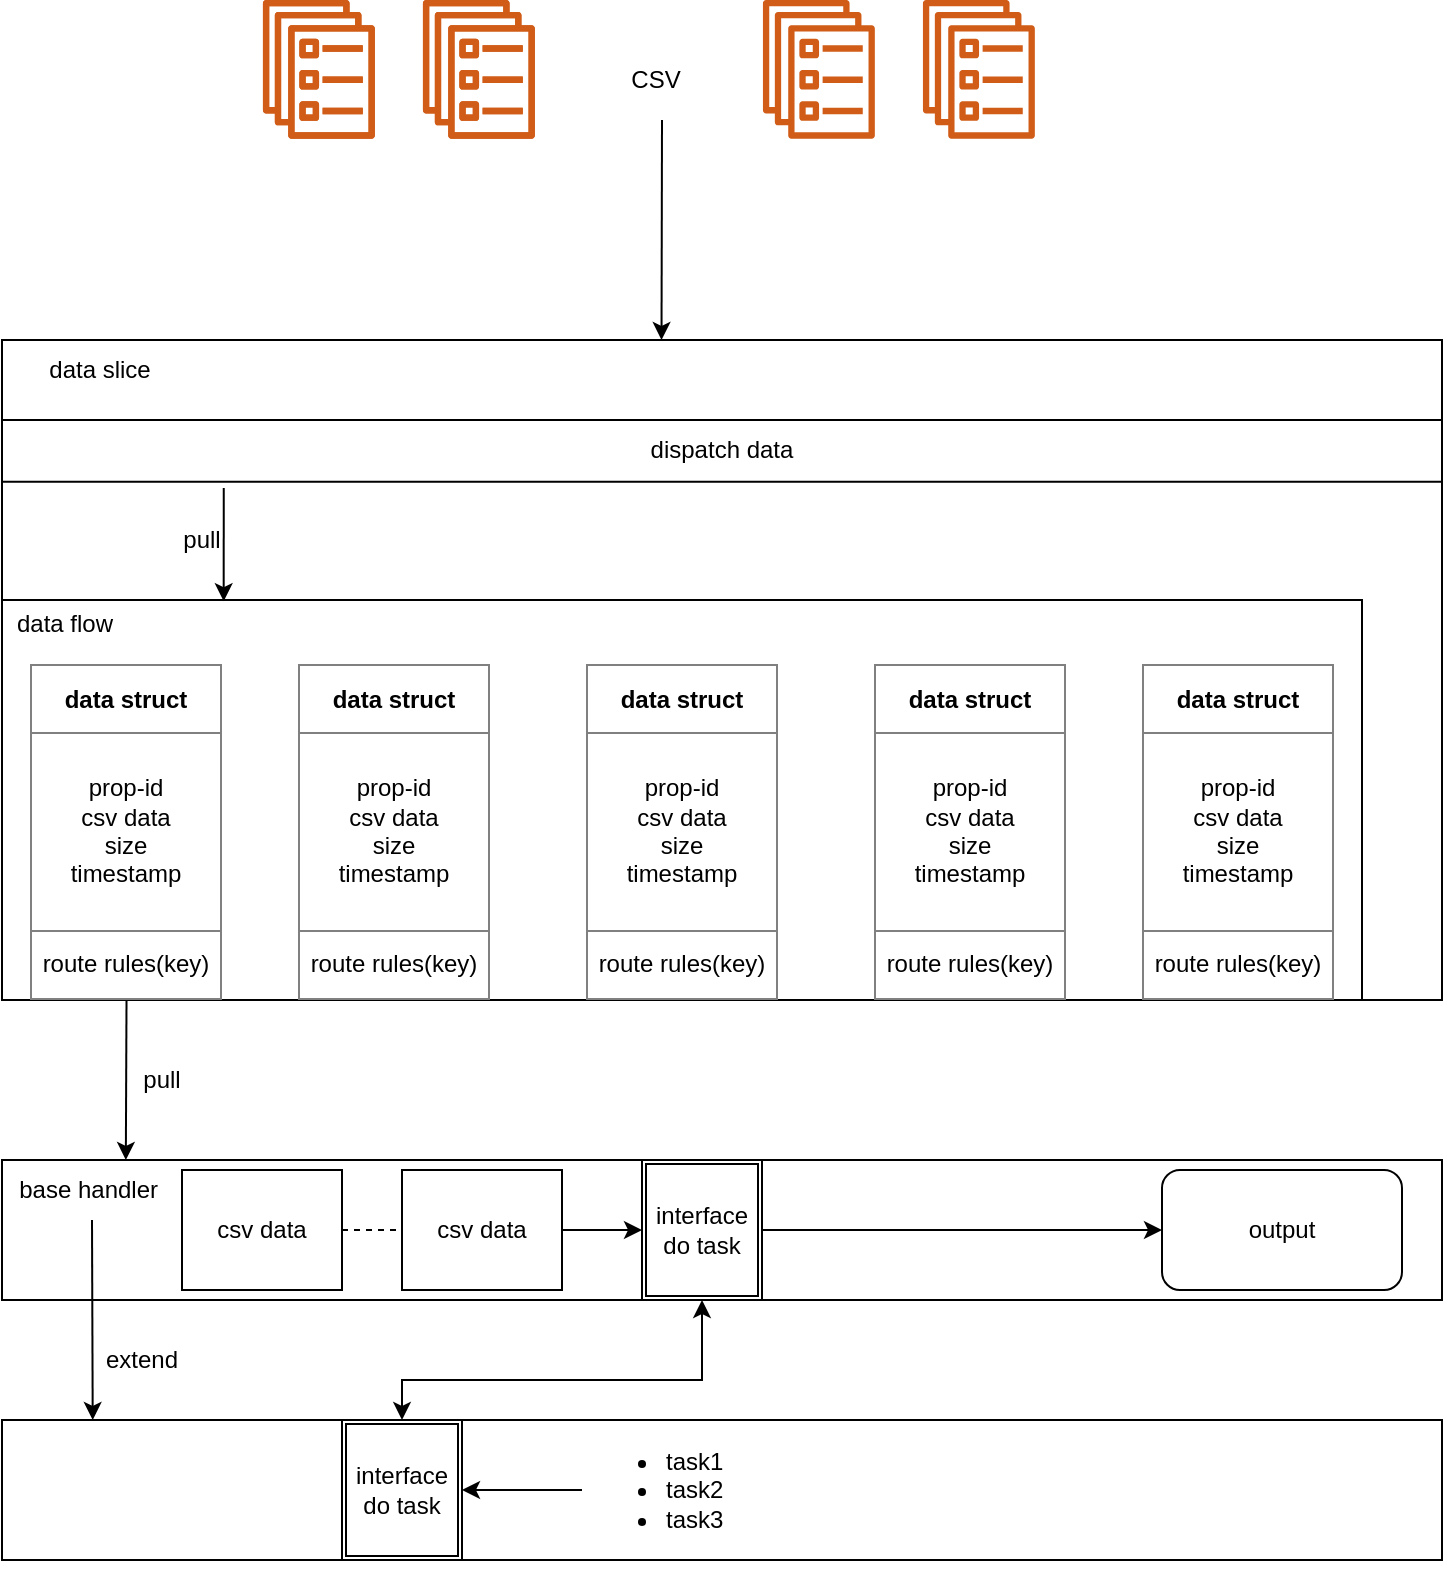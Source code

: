 <mxfile version="14.5.3" type="github">
  <diagram id="Ht1M8jgEwFfnCIfOTk4-" name="Page-1">
    <mxGraphModel dx="782" dy="1263" grid="1" gridSize="10" guides="1" tooltips="1" connect="1" arrows="1" fold="1" page="1" pageScale="1" pageWidth="1169" pageHeight="827" math="0" shadow="0">
      <root>
        <mxCell id="0" />
        <mxCell id="1" parent="0" />
        <mxCell id="SVmz3g7F0THpbIimjzE1-8" value="" style="group" vertex="1" connectable="0" parent="1">
          <mxGeometry x="160" y="-740" width="394" height="80" as="geometry" />
        </mxCell>
        <mxCell id="SVmz3g7F0THpbIimjzE1-2" value="" style="outlineConnect=0;fontColor=#232F3E;gradientColor=none;fillColor=#D05C17;strokeColor=none;dashed=0;verticalLabelPosition=bottom;verticalAlign=top;align=center;html=1;fontSize=12;fontStyle=0;aspect=fixed;pointerEvents=1;shape=mxgraph.aws4.ecs_service;" vertex="1" parent="SVmz3g7F0THpbIimjzE1-8">
          <mxGeometry width="56.889" height="69.333" as="geometry" />
        </mxCell>
        <mxCell id="SVmz3g7F0THpbIimjzE1-3" value="" style="outlineConnect=0;fontColor=#232F3E;gradientColor=none;fillColor=#D05C17;strokeColor=none;dashed=0;verticalLabelPosition=bottom;verticalAlign=top;align=center;html=1;fontSize=12;fontStyle=0;aspect=fixed;pointerEvents=1;shape=mxgraph.aws4.ecs_service;" vertex="1" parent="SVmz3g7F0THpbIimjzE1-8">
          <mxGeometry x="80" width="56.889" height="69.333" as="geometry" />
        </mxCell>
        <mxCell id="SVmz3g7F0THpbIimjzE1-4" value="" style="outlineConnect=0;fontColor=#232F3E;gradientColor=none;fillColor=#D05C17;strokeColor=none;dashed=0;verticalLabelPosition=bottom;verticalAlign=top;align=center;html=1;fontSize=12;fontStyle=0;aspect=fixed;pointerEvents=1;shape=mxgraph.aws4.ecs_service;" vertex="1" parent="SVmz3g7F0THpbIimjzE1-8">
          <mxGeometry width="56.889" height="69.333" as="geometry" />
        </mxCell>
        <mxCell id="SVmz3g7F0THpbIimjzE1-5" value="" style="outlineConnect=0;fontColor=#232F3E;gradientColor=none;fillColor=#D05C17;strokeColor=none;dashed=0;verticalLabelPosition=bottom;verticalAlign=top;align=center;html=1;fontSize=12;fontStyle=0;aspect=fixed;pointerEvents=1;shape=mxgraph.aws4.ecs_service;" vertex="1" parent="SVmz3g7F0THpbIimjzE1-8">
          <mxGeometry x="80" width="56.889" height="69.333" as="geometry" />
        </mxCell>
        <mxCell id="SVmz3g7F0THpbIimjzE1-6" value="" style="outlineConnect=0;fontColor=#232F3E;gradientColor=none;fillColor=#D05C17;strokeColor=none;dashed=0;verticalLabelPosition=bottom;verticalAlign=top;align=center;html=1;fontSize=12;fontStyle=0;aspect=fixed;pointerEvents=1;shape=mxgraph.aws4.ecs_service;" vertex="1" parent="SVmz3g7F0THpbIimjzE1-8">
          <mxGeometry x="250" width="56.889" height="69.333" as="geometry" />
        </mxCell>
        <mxCell id="SVmz3g7F0THpbIimjzE1-7" value="" style="outlineConnect=0;fontColor=#232F3E;gradientColor=none;fillColor=#D05C17;strokeColor=none;dashed=0;verticalLabelPosition=bottom;verticalAlign=top;align=center;html=1;fontSize=12;fontStyle=0;aspect=fixed;pointerEvents=1;shape=mxgraph.aws4.ecs_service;" vertex="1" parent="SVmz3g7F0THpbIimjzE1-8">
          <mxGeometry x="330" width="56.889" height="69.333" as="geometry" />
        </mxCell>
        <mxCell id="SVmz3g7F0THpbIimjzE1-29" value="CSV" style="text;html=1;strokeColor=none;fillColor=none;align=center;verticalAlign=middle;whiteSpace=wrap;rounded=0;" vertex="1" parent="SVmz3g7F0THpbIimjzE1-8">
          <mxGeometry x="177" y="30" width="40" height="20" as="geometry" />
        </mxCell>
        <mxCell id="SVmz3g7F0THpbIimjzE1-18" value="" style="group" vertex="1" connectable="0" parent="1">
          <mxGeometry x="30" y="-570" width="720" height="330" as="geometry" />
        </mxCell>
        <mxCell id="SVmz3g7F0THpbIimjzE1-16" value="" style="rounded=0;whiteSpace=wrap;html=1;" vertex="1" parent="SVmz3g7F0THpbIimjzE1-18">
          <mxGeometry width="720" height="330" as="geometry" />
        </mxCell>
        <mxCell id="SVmz3g7F0THpbIimjzE1-17" value="data slice" style="text;html=1;strokeColor=none;fillColor=none;align=center;verticalAlign=middle;whiteSpace=wrap;rounded=0;" vertex="1" parent="SVmz3g7F0THpbIimjzE1-18">
          <mxGeometry x="6.009" width="85.628" height="29.091" as="geometry" />
        </mxCell>
        <mxCell id="SVmz3g7F0THpbIimjzE1-23" value="dispatch data" style="shape=partialRectangle;whiteSpace=wrap;html=1;left=0;right=0;fillColor=none;" vertex="1" parent="SVmz3g7F0THpbIimjzE1-18">
          <mxGeometry y="40" width="720" height="30.91" as="geometry" />
        </mxCell>
        <mxCell id="SVmz3g7F0THpbIimjzE1-15" value="" style="group" vertex="1" connectable="0" parent="SVmz3g7F0THpbIimjzE1-18">
          <mxGeometry y="130" width="680" height="200" as="geometry" />
        </mxCell>
        <mxCell id="SVmz3g7F0THpbIimjzE1-9" value="" style="rounded=0;whiteSpace=wrap;html=1;" vertex="1" parent="SVmz3g7F0THpbIimjzE1-15">
          <mxGeometry width="680" height="200.0" as="geometry" />
        </mxCell>
        <mxCell id="SVmz3g7F0THpbIimjzE1-10" value="data flow" style="text;html=1;strokeColor=none;fillColor=none;align=center;verticalAlign=middle;whiteSpace=wrap;rounded=0;" vertex="1" parent="SVmz3g7F0THpbIimjzE1-15">
          <mxGeometry x="2.873" y="6.316" width="57.465" height="10.526" as="geometry" />
        </mxCell>
        <mxCell id="SVmz3g7F0THpbIimjzE1-27" value="&lt;table border=&quot;1&quot; width=&quot;100%&quot; cellpadding=&quot;4&quot; style=&quot;width: 100% ; height: 100% ; border-collapse: collapse&quot;&gt;&lt;tbody&gt;&lt;tr&gt;&lt;th align=&quot;center&quot;&gt;&lt;b&gt;data struct&lt;/b&gt;&lt;/th&gt;&lt;/tr&gt;&lt;tr&gt;&lt;td align=&quot;center&quot;&gt;prop-id&lt;br&gt;csv data&lt;br&gt;size&lt;br&gt;timestamp&lt;/td&gt;&lt;/tr&gt;&lt;tr&gt;&lt;td align=&quot;center&quot;&gt;route rules(key)&lt;/td&gt;&lt;/tr&gt;&lt;/tbody&gt;&lt;/table&gt;" style="text;html=1;strokeColor=none;fillColor=none;overflow=fill;" vertex="1" parent="SVmz3g7F0THpbIimjzE1-15">
          <mxGeometry x="569.859" y="31.579" width="95.775" height="168.421" as="geometry" />
        </mxCell>
        <mxCell id="SVmz3g7F0THpbIimjzE1-26" value="&lt;table border=&quot;1&quot; width=&quot;100%&quot; cellpadding=&quot;4&quot; style=&quot;width: 100% ; height: 100% ; border-collapse: collapse&quot;&gt;&lt;tbody&gt;&lt;tr&gt;&lt;th align=&quot;center&quot;&gt;&lt;b&gt;data struct&lt;/b&gt;&lt;/th&gt;&lt;/tr&gt;&lt;tr&gt;&lt;td align=&quot;center&quot;&gt;prop-id&lt;br&gt;csv data&lt;br&gt;size&lt;br&gt;timestamp&lt;/td&gt;&lt;/tr&gt;&lt;tr&gt;&lt;td align=&quot;center&quot;&gt;route rules(key)&lt;/td&gt;&lt;/tr&gt;&lt;/tbody&gt;&lt;/table&gt;" style="text;html=1;strokeColor=none;fillColor=none;overflow=fill;" vertex="1" parent="SVmz3g7F0THpbIimjzE1-15">
          <mxGeometry x="435.775" y="31.579" width="95.775" height="168.421" as="geometry" />
        </mxCell>
        <mxCell id="SVmz3g7F0THpbIimjzE1-25" value="&lt;table border=&quot;1&quot; width=&quot;100%&quot; cellpadding=&quot;4&quot; style=&quot;width: 100% ; height: 100% ; border-collapse: collapse&quot;&gt;&lt;tbody&gt;&lt;tr&gt;&lt;th align=&quot;center&quot;&gt;&lt;b&gt;data struct&lt;/b&gt;&lt;/th&gt;&lt;/tr&gt;&lt;tr&gt;&lt;td align=&quot;center&quot;&gt;prop-id&lt;br&gt;csv data&lt;br&gt;size&lt;br&gt;timestamp&lt;/td&gt;&lt;/tr&gt;&lt;tr&gt;&lt;td align=&quot;center&quot;&gt;route rules(key)&lt;/td&gt;&lt;/tr&gt;&lt;/tbody&gt;&lt;/table&gt;" style="text;html=1;strokeColor=none;fillColor=none;overflow=fill;" vertex="1" parent="SVmz3g7F0THpbIimjzE1-15">
          <mxGeometry x="292.113" y="31.579" width="95.775" height="168.421" as="geometry" />
        </mxCell>
        <mxCell id="SVmz3g7F0THpbIimjzE1-24" value="&lt;table border=&quot;1&quot; width=&quot;100%&quot; cellpadding=&quot;4&quot; style=&quot;width: 100% ; height: 100% ; border-collapse: collapse&quot;&gt;&lt;tbody&gt;&lt;tr&gt;&lt;th align=&quot;center&quot;&gt;&lt;b&gt;data struct&lt;/b&gt;&lt;/th&gt;&lt;/tr&gt;&lt;tr&gt;&lt;td align=&quot;center&quot;&gt;prop-id&lt;br&gt;csv data&lt;br&gt;size&lt;br&gt;timestamp&lt;/td&gt;&lt;/tr&gt;&lt;tr&gt;&lt;td align=&quot;center&quot;&gt;route rules(key)&lt;/td&gt;&lt;/tr&gt;&lt;/tbody&gt;&lt;/table&gt;" style="text;html=1;strokeColor=none;fillColor=none;overflow=fill;" vertex="1" parent="SVmz3g7F0THpbIimjzE1-15">
          <mxGeometry x="148.451" y="31.579" width="95.775" height="168.421" as="geometry" />
        </mxCell>
        <mxCell id="SVmz3g7F0THpbIimjzE1-22" value="&lt;table border=&quot;1&quot; width=&quot;100%&quot; cellpadding=&quot;4&quot; style=&quot;width: 100% ; height: 100% ; border-collapse: collapse&quot;&gt;&lt;tbody&gt;&lt;tr&gt;&lt;th align=&quot;center&quot;&gt;&lt;b&gt;data struct&lt;/b&gt;&lt;/th&gt;&lt;/tr&gt;&lt;tr&gt;&lt;td align=&quot;center&quot;&gt;prop-id&lt;br&gt;csv data&lt;br&gt;size&lt;br&gt;timestamp&lt;/td&gt;&lt;/tr&gt;&lt;tr&gt;&lt;td align=&quot;center&quot;&gt;route rules(key)&lt;/td&gt;&lt;/tr&gt;&lt;/tbody&gt;&lt;/table&gt;" style="text;html=1;strokeColor=none;fillColor=none;overflow=fill;" vertex="1" parent="SVmz3g7F0THpbIimjzE1-15">
          <mxGeometry x="14.366" y="31.579" width="95.775" height="168.421" as="geometry" />
        </mxCell>
        <mxCell id="SVmz3g7F0THpbIimjzE1-31" value="" style="endArrow=classic;html=1;exitX=0.154;exitY=1.1;exitDx=0;exitDy=0;exitPerimeter=0;entryX=0.163;entryY=0.003;entryDx=0;entryDy=0;entryPerimeter=0;" edge="1" parent="SVmz3g7F0THpbIimjzE1-18" source="SVmz3g7F0THpbIimjzE1-23" target="SVmz3g7F0THpbIimjzE1-9">
          <mxGeometry width="50" height="50" relative="1" as="geometry">
            <mxPoint x="340" y="160" as="sourcePoint" />
            <mxPoint x="127" y="128" as="targetPoint" />
          </mxGeometry>
        </mxCell>
        <mxCell id="SVmz3g7F0THpbIimjzE1-32" value="pull" style="text;html=1;strokeColor=none;fillColor=none;align=center;verticalAlign=middle;whiteSpace=wrap;rounded=0;" vertex="1" parent="SVmz3g7F0THpbIimjzE1-18">
          <mxGeometry x="80" y="90" width="40" height="20" as="geometry" />
        </mxCell>
        <mxCell id="SVmz3g7F0THpbIimjzE1-20" value="" style="endArrow=classic;html=1;entryX=0.458;entryY=0;entryDx=0;entryDy=0;entryPerimeter=0;" edge="1" parent="1" target="SVmz3g7F0THpbIimjzE1-16">
          <mxGeometry width="50" height="50" relative="1" as="geometry">
            <mxPoint x="360" y="-680" as="sourcePoint" />
            <mxPoint x="430" y="-570" as="targetPoint" />
          </mxGeometry>
        </mxCell>
        <mxCell id="SVmz3g7F0THpbIimjzE1-30" value="" style="rounded=0;whiteSpace=wrap;html=1;" vertex="1" parent="1">
          <mxGeometry x="30" y="-160" width="720" height="70" as="geometry" />
        </mxCell>
        <mxCell id="SVmz3g7F0THpbIimjzE1-33" value="" style="endArrow=classic;html=1;exitX=0.5;exitY=1;exitDx=0;exitDy=0;entryX=0.086;entryY=0;entryDx=0;entryDy=0;entryPerimeter=0;" edge="1" parent="1" source="SVmz3g7F0THpbIimjzE1-22" target="SVmz3g7F0THpbIimjzE1-30">
          <mxGeometry width="50" height="50" relative="1" as="geometry">
            <mxPoint x="370" y="-210" as="sourcePoint" />
            <mxPoint x="420" y="-260" as="targetPoint" />
          </mxGeometry>
        </mxCell>
        <mxCell id="SVmz3g7F0THpbIimjzE1-34" value="pull" style="text;html=1;strokeColor=none;fillColor=none;align=center;verticalAlign=middle;whiteSpace=wrap;rounded=0;" vertex="1" parent="1">
          <mxGeometry x="90" y="-210" width="40" height="20" as="geometry" />
        </mxCell>
        <mxCell id="SVmz3g7F0THpbIimjzE1-35" value="csv data" style="rounded=0;whiteSpace=wrap;html=1;" vertex="1" parent="1">
          <mxGeometry x="120" y="-155" width="80" height="60" as="geometry" />
        </mxCell>
        <mxCell id="SVmz3g7F0THpbIimjzE1-37" value="csv data" style="rounded=0;whiteSpace=wrap;html=1;" vertex="1" parent="1">
          <mxGeometry x="230" y="-155" width="80" height="60" as="geometry" />
        </mxCell>
        <mxCell id="SVmz3g7F0THpbIimjzE1-38" value="interface&lt;br&gt;do task" style="shape=ext;double=1;rounded=0;whiteSpace=wrap;html=1;" vertex="1" parent="1">
          <mxGeometry x="350" y="-160" width="60" height="70" as="geometry" />
        </mxCell>
        <mxCell id="SVmz3g7F0THpbIimjzE1-40" value="" style="endArrow=none;dashed=1;html=1;dashPattern=1 3;strokeWidth=2;" edge="1" parent="1" source="SVmz3g7F0THpbIimjzE1-30">
          <mxGeometry width="50" height="50" relative="1" as="geometry">
            <mxPoint x="370" y="-110" as="sourcePoint" />
            <mxPoint x="420" y="-160" as="targetPoint" />
          </mxGeometry>
        </mxCell>
        <mxCell id="SVmz3g7F0THpbIimjzE1-41" value="" style="endArrow=none;dashed=1;html=1;exitX=1;exitY=0.5;exitDx=0;exitDy=0;entryX=0;entryY=0.5;entryDx=0;entryDy=0;" edge="1" parent="1" source="SVmz3g7F0THpbIimjzE1-35" target="SVmz3g7F0THpbIimjzE1-37">
          <mxGeometry width="50" height="50" relative="1" as="geometry">
            <mxPoint x="370" y="-110" as="sourcePoint" />
            <mxPoint x="420" y="-160" as="targetPoint" />
          </mxGeometry>
        </mxCell>
        <mxCell id="SVmz3g7F0THpbIimjzE1-57" value="base handler&amp;nbsp;" style="text;html=1;strokeColor=none;fillColor=none;align=center;verticalAlign=middle;whiteSpace=wrap;rounded=0;" vertex="1" parent="1">
          <mxGeometry x="30" y="-160" width="90" height="30" as="geometry" />
        </mxCell>
        <mxCell id="SVmz3g7F0THpbIimjzE1-58" value="" style="endArrow=classic;html=1;exitX=1;exitY=0.5;exitDx=0;exitDy=0;entryX=0;entryY=0.5;entryDx=0;entryDy=0;" edge="1" parent="1" source="SVmz3g7F0THpbIimjzE1-37" target="SVmz3g7F0THpbIimjzE1-38">
          <mxGeometry width="50" height="50" relative="1" as="geometry">
            <mxPoint x="360" y="-140" as="sourcePoint" />
            <mxPoint x="410" y="-190" as="targetPoint" />
          </mxGeometry>
        </mxCell>
        <mxCell id="SVmz3g7F0THpbIimjzE1-59" value="output" style="rounded=1;whiteSpace=wrap;html=1;" vertex="1" parent="1">
          <mxGeometry x="610" y="-155" width="120" height="60" as="geometry" />
        </mxCell>
        <mxCell id="SVmz3g7F0THpbIimjzE1-60" value="" style="endArrow=classic;html=1;exitX=1;exitY=0.5;exitDx=0;exitDy=0;" edge="1" parent="1" source="SVmz3g7F0THpbIimjzE1-38" target="SVmz3g7F0THpbIimjzE1-59">
          <mxGeometry width="50" height="50" relative="1" as="geometry">
            <mxPoint x="360" y="-140" as="sourcePoint" />
            <mxPoint x="410" y="-190" as="targetPoint" />
          </mxGeometry>
        </mxCell>
        <mxCell id="SVmz3g7F0THpbIimjzE1-61" value="" style="rounded=0;whiteSpace=wrap;html=1;" vertex="1" parent="1">
          <mxGeometry x="30" y="-30" width="720" height="70" as="geometry" />
        </mxCell>
        <mxCell id="SVmz3g7F0THpbIimjzE1-69" style="edgeStyle=orthogonalEdgeStyle;rounded=0;orthogonalLoop=1;jettySize=auto;html=1;entryX=0.5;entryY=1;entryDx=0;entryDy=0;startArrow=classic;startFill=1;" edge="1" parent="1" source="SVmz3g7F0THpbIimjzE1-63" target="SVmz3g7F0THpbIimjzE1-38">
          <mxGeometry relative="1" as="geometry">
            <Array as="points">
              <mxPoint x="230" y="-50" />
              <mxPoint x="380" y="-50" />
            </Array>
          </mxGeometry>
        </mxCell>
        <mxCell id="SVmz3g7F0THpbIimjzE1-63" value="interface&lt;br&gt;do task" style="shape=ext;double=1;rounded=0;whiteSpace=wrap;html=1;" vertex="1" parent="1">
          <mxGeometry x="200" y="-30" width="60" height="70" as="geometry" />
        </mxCell>
        <mxCell id="SVmz3g7F0THpbIimjzE1-64" value="" style="endArrow=classic;html=1;exitX=0.5;exitY=1;exitDx=0;exitDy=0;entryX=0.063;entryY=0;entryDx=0;entryDy=0;entryPerimeter=0;" edge="1" parent="1" source="SVmz3g7F0THpbIimjzE1-57" target="SVmz3g7F0THpbIimjzE1-61">
          <mxGeometry width="50" height="50" relative="1" as="geometry">
            <mxPoint x="360" y="-50" as="sourcePoint" />
            <mxPoint x="410" y="-100" as="targetPoint" />
          </mxGeometry>
        </mxCell>
        <mxCell id="SVmz3g7F0THpbIimjzE1-65" value="extend" style="text;html=1;strokeColor=none;fillColor=none;align=center;verticalAlign=middle;whiteSpace=wrap;rounded=0;" vertex="1" parent="1">
          <mxGeometry x="80" y="-70" width="40" height="20" as="geometry" />
        </mxCell>
        <mxCell id="SVmz3g7F0THpbIimjzE1-66" value="&lt;ul&gt;&lt;li&gt;task1&lt;/li&gt;&lt;li&gt;task2&amp;nbsp;&lt;/li&gt;&lt;li&gt;task3&lt;/li&gt;&lt;/ul&gt;" style="text;strokeColor=none;fillColor=none;html=1;whiteSpace=wrap;verticalAlign=middle;overflow=hidden;" vertex="1" parent="1">
          <mxGeometry x="320" y="-35" width="100" height="80" as="geometry" />
        </mxCell>
        <mxCell id="SVmz3g7F0THpbIimjzE1-67" value="" style="endArrow=classic;html=1;exitX=0;exitY=0.5;exitDx=0;exitDy=0;entryX=1;entryY=0.5;entryDx=0;entryDy=0;" edge="1" parent="1" source="SVmz3g7F0THpbIimjzE1-66" target="SVmz3g7F0THpbIimjzE1-63">
          <mxGeometry width="50" height="50" relative="1" as="geometry">
            <mxPoint x="360" y="-60" as="sourcePoint" />
            <mxPoint x="410" y="-110" as="targetPoint" />
          </mxGeometry>
        </mxCell>
      </root>
    </mxGraphModel>
  </diagram>
</mxfile>
